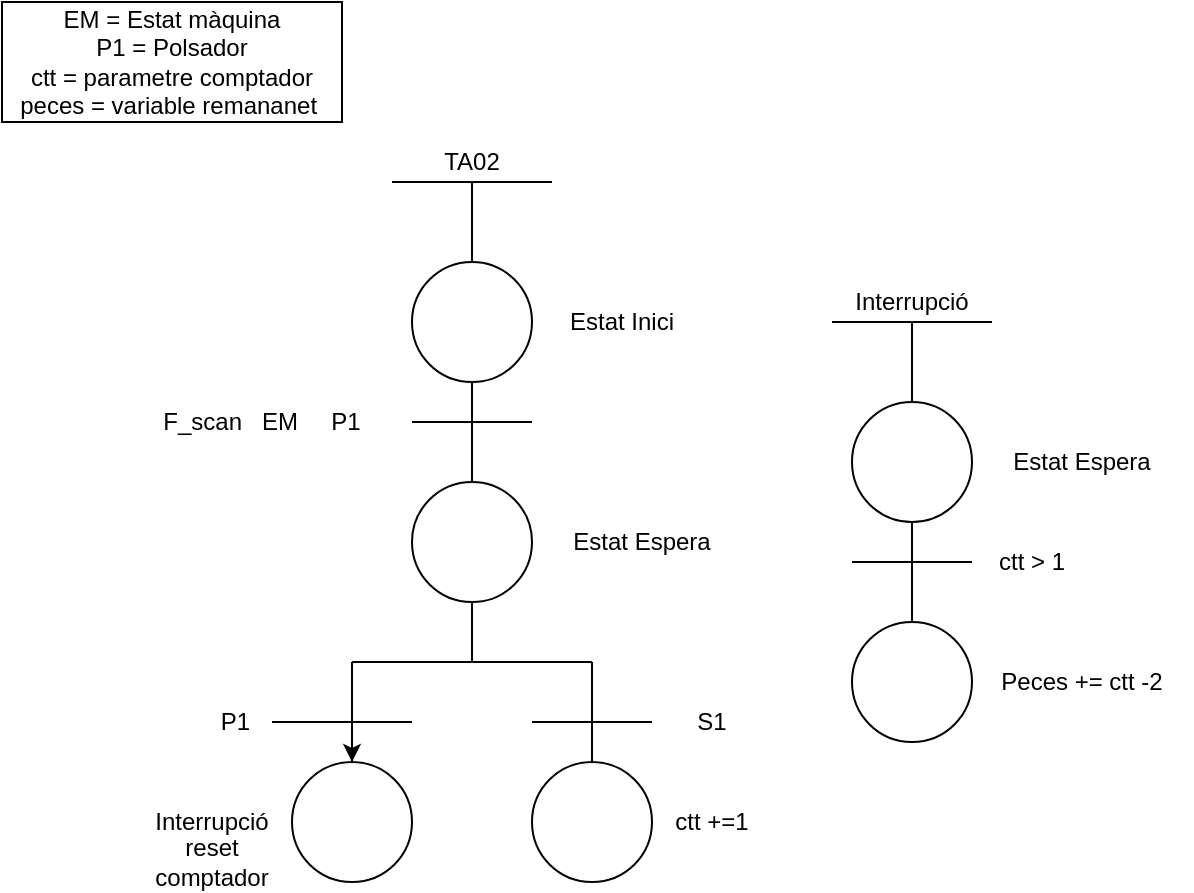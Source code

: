 <mxfile version="14.8.3" type="github">
  <diagram id="oBHQCdkgYUHfzeL6AgQ3" name="Page-1">
    <mxGraphModel dx="1422" dy="764" grid="1" gridSize="10" guides="1" tooltips="1" connect="1" arrows="1" fold="1" page="1" pageScale="1" pageWidth="850" pageHeight="1100" math="0" shadow="0">
      <root>
        <mxCell id="0" />
        <mxCell id="1" parent="0" />
        <mxCell id="b5atN9JFqp52hg4PsR0E-2" value="" style="endArrow=none;html=1;" edge="1" parent="1">
          <mxGeometry width="50" height="50" relative="1" as="geometry">
            <mxPoint x="205" y="100" as="sourcePoint" />
            <mxPoint x="285" y="100" as="targetPoint" />
          </mxGeometry>
        </mxCell>
        <mxCell id="b5atN9JFqp52hg4PsR0E-3" value="" style="endArrow=none;html=1;" edge="1" parent="1">
          <mxGeometry width="50" height="50" relative="1" as="geometry">
            <mxPoint x="245" y="140" as="sourcePoint" />
            <mxPoint x="245" y="100" as="targetPoint" />
          </mxGeometry>
        </mxCell>
        <mxCell id="b5atN9JFqp52hg4PsR0E-4" value="" style="ellipse;whiteSpace=wrap;html=1;aspect=fixed;" vertex="1" parent="1">
          <mxGeometry x="215" y="140" width="60" height="60" as="geometry" />
        </mxCell>
        <mxCell id="b5atN9JFqp52hg4PsR0E-5" value="" style="endArrow=none;html=1;" edge="1" parent="1">
          <mxGeometry width="50" height="50" relative="1" as="geometry">
            <mxPoint x="245" y="250" as="sourcePoint" />
            <mxPoint x="245" y="200" as="targetPoint" />
          </mxGeometry>
        </mxCell>
        <mxCell id="b5atN9JFqp52hg4PsR0E-6" value="" style="ellipse;whiteSpace=wrap;html=1;aspect=fixed;" vertex="1" parent="1">
          <mxGeometry x="215" y="250" width="60" height="60" as="geometry" />
        </mxCell>
        <mxCell id="b5atN9JFqp52hg4PsR0E-7" value="" style="endArrow=none;html=1;" edge="1" parent="1">
          <mxGeometry width="50" height="50" relative="1" as="geometry">
            <mxPoint x="245" y="340" as="sourcePoint" />
            <mxPoint x="245" y="310" as="targetPoint" />
          </mxGeometry>
        </mxCell>
        <mxCell id="b5atN9JFqp52hg4PsR0E-8" value="" style="endArrow=none;html=1;" edge="1" parent="1">
          <mxGeometry width="50" height="50" relative="1" as="geometry">
            <mxPoint x="185" y="340" as="sourcePoint" />
            <mxPoint x="305" y="340" as="targetPoint" />
          </mxGeometry>
        </mxCell>
        <mxCell id="b5atN9JFqp52hg4PsR0E-9" value="" style="endArrow=none;html=1;" edge="1" parent="1">
          <mxGeometry width="50" height="50" relative="1" as="geometry">
            <mxPoint x="185" y="390" as="sourcePoint" />
            <mxPoint x="185" y="340" as="targetPoint" />
          </mxGeometry>
        </mxCell>
        <mxCell id="b5atN9JFqp52hg4PsR0E-10" value="" style="endArrow=none;html=1;" edge="1" parent="1">
          <mxGeometry width="50" height="50" relative="1" as="geometry">
            <mxPoint x="305" y="390" as="sourcePoint" />
            <mxPoint x="305" y="340" as="targetPoint" />
          </mxGeometry>
        </mxCell>
        <mxCell id="b5atN9JFqp52hg4PsR0E-11" value="" style="ellipse;whiteSpace=wrap;html=1;aspect=fixed;" vertex="1" parent="1">
          <mxGeometry x="275" y="390" width="60" height="60" as="geometry" />
        </mxCell>
        <mxCell id="b5atN9JFqp52hg4PsR0E-12" value="" style="ellipse;whiteSpace=wrap;html=1;aspect=fixed;" vertex="1" parent="1">
          <mxGeometry x="155" y="390" width="60" height="60" as="geometry" />
        </mxCell>
        <mxCell id="b5atN9JFqp52hg4PsR0E-13" value="" style="endArrow=none;html=1;" edge="1" parent="1">
          <mxGeometry width="50" height="50" relative="1" as="geometry">
            <mxPoint x="215" y="220" as="sourcePoint" />
            <mxPoint x="275" y="220" as="targetPoint" />
          </mxGeometry>
        </mxCell>
        <mxCell id="b5atN9JFqp52hg4PsR0E-14" value="" style="endArrow=none;html=1;" edge="1" parent="1">
          <mxGeometry width="50" height="50" relative="1" as="geometry">
            <mxPoint x="275" y="370" as="sourcePoint" />
            <mxPoint x="335" y="370" as="targetPoint" />
          </mxGeometry>
        </mxCell>
        <mxCell id="b5atN9JFqp52hg4PsR0E-15" value="" style="endArrow=none;html=1;" edge="1" parent="1">
          <mxGeometry width="50" height="50" relative="1" as="geometry">
            <mxPoint x="155" y="370" as="sourcePoint" />
            <mxPoint x="215" y="370" as="targetPoint" />
          </mxGeometry>
        </mxCell>
        <mxCell id="b5atN9JFqp52hg4PsR0E-16" value="Estat Inici" style="text;html=1;strokeColor=none;fillColor=none;align=center;verticalAlign=middle;whiteSpace=wrap;rounded=0;" vertex="1" parent="1">
          <mxGeometry x="285" y="160" width="70" height="20" as="geometry" />
        </mxCell>
        <mxCell id="b5atN9JFqp52hg4PsR0E-17" value="F_scan&amp;nbsp; &amp;nbsp;EM&amp;nbsp; &amp;nbsp; &amp;nbsp;P1" style="text;html=1;strokeColor=none;fillColor=none;align=center;verticalAlign=middle;whiteSpace=wrap;rounded=0;" vertex="1" parent="1">
          <mxGeometry x="85" y="210" width="110" height="20" as="geometry" />
        </mxCell>
        <mxCell id="b5atN9JFqp52hg4PsR0E-19" value="EM = Estat màquina&lt;br&gt;P1 = Polsador&lt;br&gt;ctt = parametre comptador&lt;br&gt;peces = variable remananet&amp;nbsp;" style="rounded=0;whiteSpace=wrap;html=1;" vertex="1" parent="1">
          <mxGeometry x="10" y="10" width="170" height="60" as="geometry" />
        </mxCell>
        <mxCell id="b5atN9JFqp52hg4PsR0E-20" value="Estat Espera" style="text;html=1;strokeColor=none;fillColor=none;align=center;verticalAlign=middle;whiteSpace=wrap;rounded=0;" vertex="1" parent="1">
          <mxGeometry x="275" y="270" width="110" height="20" as="geometry" />
        </mxCell>
        <mxCell id="b5atN9JFqp52hg4PsR0E-26" value="" style="edgeStyle=orthogonalEdgeStyle;rounded=0;orthogonalLoop=1;jettySize=auto;html=1;" edge="1" parent="1" source="b5atN9JFqp52hg4PsR0E-21" target="b5atN9JFqp52hg4PsR0E-12">
          <mxGeometry relative="1" as="geometry" />
        </mxCell>
        <mxCell id="b5atN9JFqp52hg4PsR0E-21" value="P1&amp;nbsp;&amp;nbsp;" style="text;html=1;strokeColor=none;fillColor=none;align=center;verticalAlign=middle;whiteSpace=wrap;rounded=0;" vertex="1" parent="1">
          <mxGeometry x="115" y="360" width="30" height="20" as="geometry" />
        </mxCell>
        <mxCell id="b5atN9JFqp52hg4PsR0E-24" value="S1" style="text;html=1;strokeColor=none;fillColor=none;align=center;verticalAlign=middle;whiteSpace=wrap;rounded=0;" vertex="1" parent="1">
          <mxGeometry x="345" y="360" width="40" height="20" as="geometry" />
        </mxCell>
        <mxCell id="b5atN9JFqp52hg4PsR0E-28" value="Interrupció" style="text;html=1;strokeColor=none;fillColor=none;align=center;verticalAlign=middle;whiteSpace=wrap;rounded=0;" vertex="1" parent="1">
          <mxGeometry x="85" y="410" width="60" height="20" as="geometry" />
        </mxCell>
        <mxCell id="b5atN9JFqp52hg4PsR0E-29" value="" style="endArrow=none;html=1;" edge="1" parent="1">
          <mxGeometry width="50" height="50" relative="1" as="geometry">
            <mxPoint x="425" y="170" as="sourcePoint" />
            <mxPoint x="505" y="170" as="targetPoint" />
          </mxGeometry>
        </mxCell>
        <mxCell id="b5atN9JFqp52hg4PsR0E-30" value="" style="endArrow=none;html=1;" edge="1" parent="1">
          <mxGeometry width="50" height="50" relative="1" as="geometry">
            <mxPoint x="465" y="210" as="sourcePoint" />
            <mxPoint x="465" y="170" as="targetPoint" />
          </mxGeometry>
        </mxCell>
        <mxCell id="b5atN9JFqp52hg4PsR0E-31" value="" style="ellipse;whiteSpace=wrap;html=1;aspect=fixed;" vertex="1" parent="1">
          <mxGeometry x="435" y="210" width="60" height="60" as="geometry" />
        </mxCell>
        <mxCell id="b5atN9JFqp52hg4PsR0E-32" value="" style="endArrow=none;html=1;" edge="1" parent="1">
          <mxGeometry width="50" height="50" relative="1" as="geometry">
            <mxPoint x="465" y="320" as="sourcePoint" />
            <mxPoint x="465" y="270" as="targetPoint" />
          </mxGeometry>
        </mxCell>
        <mxCell id="b5atN9JFqp52hg4PsR0E-33" value="" style="ellipse;whiteSpace=wrap;html=1;aspect=fixed;" vertex="1" parent="1">
          <mxGeometry x="435" y="320" width="60" height="60" as="geometry" />
        </mxCell>
        <mxCell id="b5atN9JFqp52hg4PsR0E-34" value="" style="endArrow=none;html=1;" edge="1" parent="1">
          <mxGeometry width="50" height="50" relative="1" as="geometry">
            <mxPoint x="435" y="290" as="sourcePoint" />
            <mxPoint x="495" y="290" as="targetPoint" />
          </mxGeometry>
        </mxCell>
        <mxCell id="b5atN9JFqp52hg4PsR0E-35" value="Estat Espera" style="text;html=1;strokeColor=none;fillColor=none;align=center;verticalAlign=middle;whiteSpace=wrap;rounded=0;" vertex="1" parent="1">
          <mxGeometry x="495" y="230" width="110" height="20" as="geometry" />
        </mxCell>
        <mxCell id="b5atN9JFqp52hg4PsR0E-36" value="ctt &amp;gt; 1" style="text;html=1;strokeColor=none;fillColor=none;align=center;verticalAlign=middle;whiteSpace=wrap;rounded=0;" vertex="1" parent="1">
          <mxGeometry x="505" y="280" width="40" height="20" as="geometry" />
        </mxCell>
        <mxCell id="b5atN9JFqp52hg4PsR0E-37" value="Peces += ctt -2" style="text;html=1;strokeColor=none;fillColor=none;align=center;verticalAlign=middle;whiteSpace=wrap;rounded=0;" vertex="1" parent="1">
          <mxGeometry x="495" y="340" width="110" height="20" as="geometry" />
        </mxCell>
        <mxCell id="b5atN9JFqp52hg4PsR0E-38" value="Interrupció" style="text;html=1;strokeColor=none;fillColor=none;align=center;verticalAlign=middle;whiteSpace=wrap;rounded=0;" vertex="1" parent="1">
          <mxGeometry x="435" y="150" width="60" height="20" as="geometry" />
        </mxCell>
        <mxCell id="b5atN9JFqp52hg4PsR0E-39" value="TA02" style="text;html=1;strokeColor=none;fillColor=none;align=center;verticalAlign=middle;whiteSpace=wrap;rounded=0;" vertex="1" parent="1">
          <mxGeometry x="225" y="80" width="40" height="20" as="geometry" />
        </mxCell>
        <mxCell id="b5atN9JFqp52hg4PsR0E-40" value="ctt +=1" style="text;html=1;strokeColor=none;fillColor=none;align=center;verticalAlign=middle;whiteSpace=wrap;rounded=0;" vertex="1" parent="1">
          <mxGeometry x="345" y="410" width="40" height="20" as="geometry" />
        </mxCell>
        <mxCell id="b5atN9JFqp52hg4PsR0E-41" value="reset comptador" style="text;html=1;strokeColor=none;fillColor=none;align=center;verticalAlign=middle;whiteSpace=wrap;rounded=0;" vertex="1" parent="1">
          <mxGeometry x="80" y="430" width="70" height="20" as="geometry" />
        </mxCell>
      </root>
    </mxGraphModel>
  </diagram>
</mxfile>
